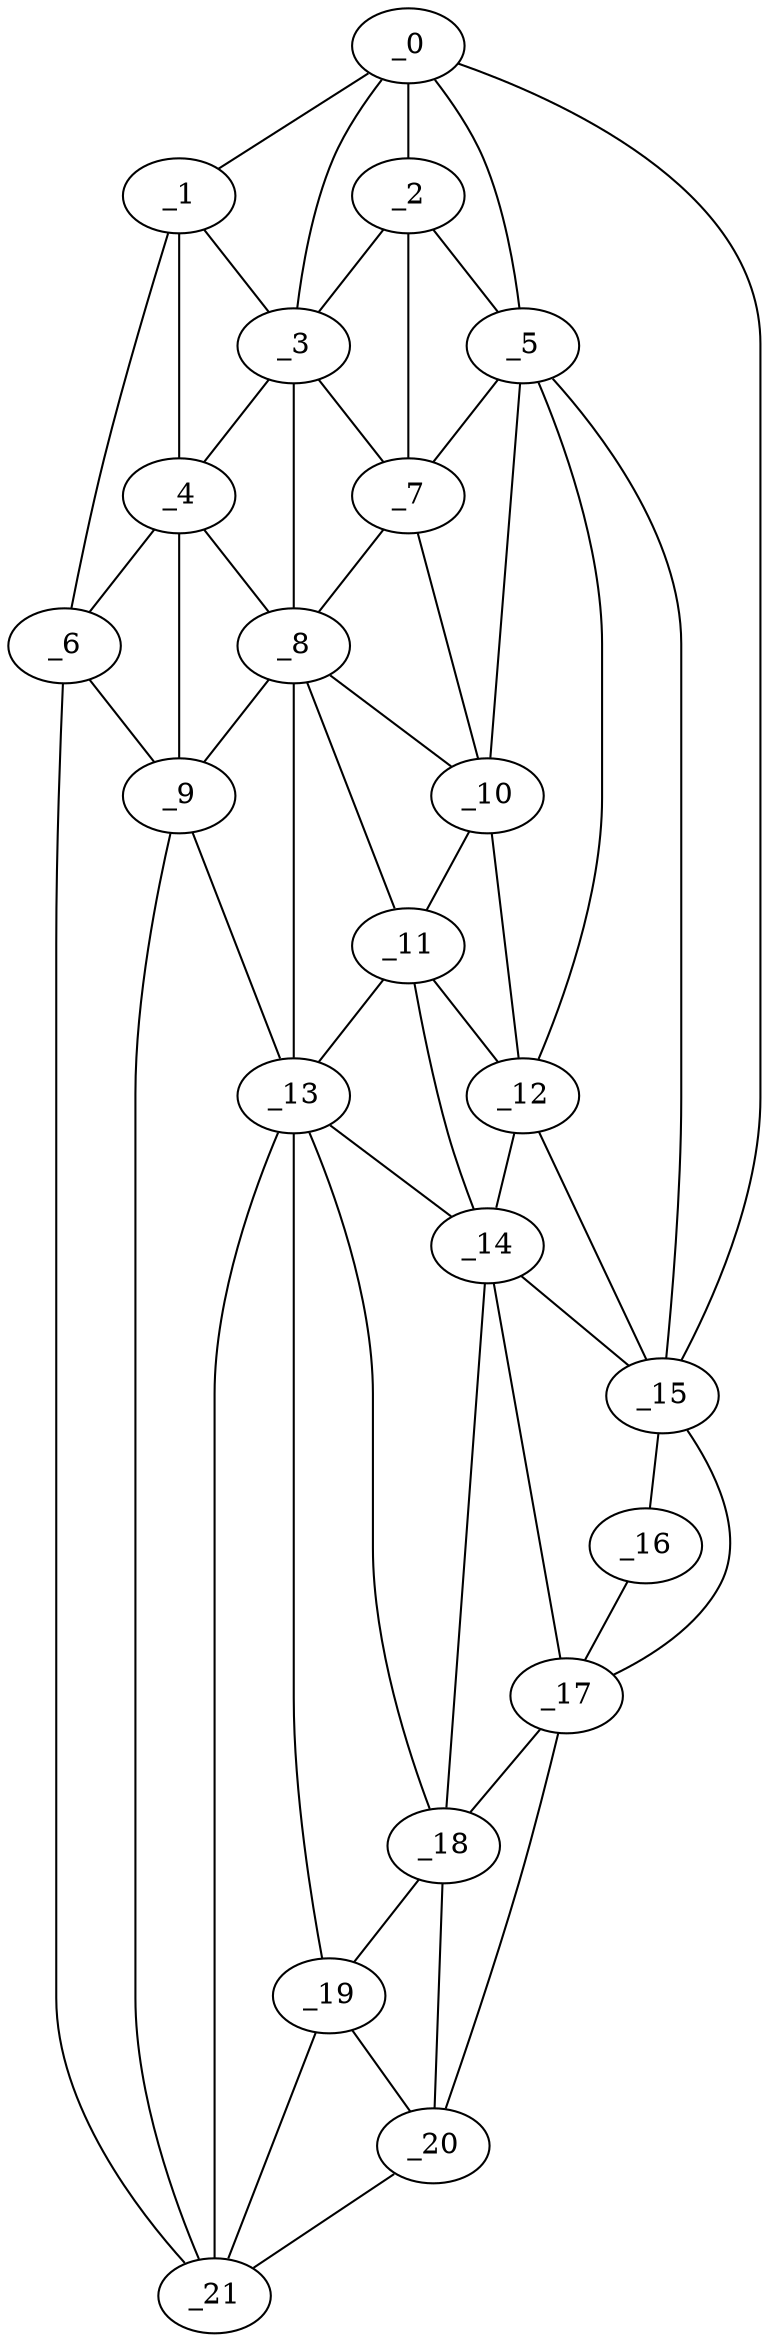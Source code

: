 graph "obj96__330.gxl" {
	_0	 [x=5,
		y=50];
	_1	 [x=5,
		y=74];
	_0 -- _1	 [valence=1];
	_2	 [x=22,
		y=48];
	_0 -- _2	 [valence=1];
	_3	 [x=22,
		y=70];
	_0 -- _3	 [valence=2];
	_5	 [x=33,
		y=46];
	_0 -- _5	 [valence=2];
	_15	 [x=82,
		y=34];
	_0 -- _15	 [valence=1];
	_1 -- _3	 [valence=1];
	_4	 [x=27,
		y=87];
	_1 -- _4	 [valence=2];
	_6	 [x=36,
		y=95];
	_1 -- _6	 [valence=1];
	_2 -- _3	 [valence=2];
	_2 -- _5	 [valence=2];
	_7	 [x=38,
		y=64];
	_2 -- _7	 [valence=1];
	_3 -- _4	 [valence=2];
	_3 -- _7	 [valence=1];
	_8	 [x=44,
		y=73];
	_3 -- _8	 [valence=2];
	_4 -- _6	 [valence=1];
	_4 -- _8	 [valence=2];
	_9	 [x=44,
		y=92];
	_4 -- _9	 [valence=2];
	_5 -- _7	 [valence=2];
	_10	 [x=47,
		y=61];
	_5 -- _10	 [valence=2];
	_12	 [x=57,
		y=52];
	_5 -- _12	 [valence=2];
	_5 -- _15	 [valence=2];
	_6 -- _9	 [valence=2];
	_21	 [x=126,
		y=75];
	_6 -- _21	 [valence=1];
	_7 -- _8	 [valence=2];
	_7 -- _10	 [valence=1];
	_8 -- _9	 [valence=2];
	_8 -- _10	 [valence=1];
	_11	 [x=55,
		y=61];
	_8 -- _11	 [valence=2];
	_13	 [x=63,
		y=68];
	_8 -- _13	 [valence=2];
	_9 -- _13	 [valence=2];
	_9 -- _21	 [valence=1];
	_10 -- _11	 [valence=2];
	_10 -- _12	 [valence=1];
	_11 -- _12	 [valence=2];
	_11 -- _13	 [valence=1];
	_14	 [x=66,
		y=55];
	_11 -- _14	 [valence=2];
	_12 -- _14	 [valence=1];
	_12 -- _15	 [valence=1];
	_13 -- _14	 [valence=1];
	_18	 [x=114,
		y=48];
	_13 -- _18	 [valence=2];
	_19	 [x=120,
		y=56];
	_13 -- _19	 [valence=1];
	_13 -- _21	 [valence=2];
	_14 -- _15	 [valence=2];
	_17	 [x=103,
		y=39];
	_14 -- _17	 [valence=2];
	_14 -- _18	 [valence=2];
	_16	 [x=91,
		y=33];
	_15 -- _16	 [valence=1];
	_15 -- _17	 [valence=1];
	_16 -- _17	 [valence=1];
	_17 -- _18	 [valence=1];
	_20	 [x=126,
		y=51];
	_17 -- _20	 [valence=1];
	_18 -- _19	 [valence=2];
	_18 -- _20	 [valence=2];
	_19 -- _20	 [valence=2];
	_19 -- _21	 [valence=1];
	_20 -- _21	 [valence=1];
}
